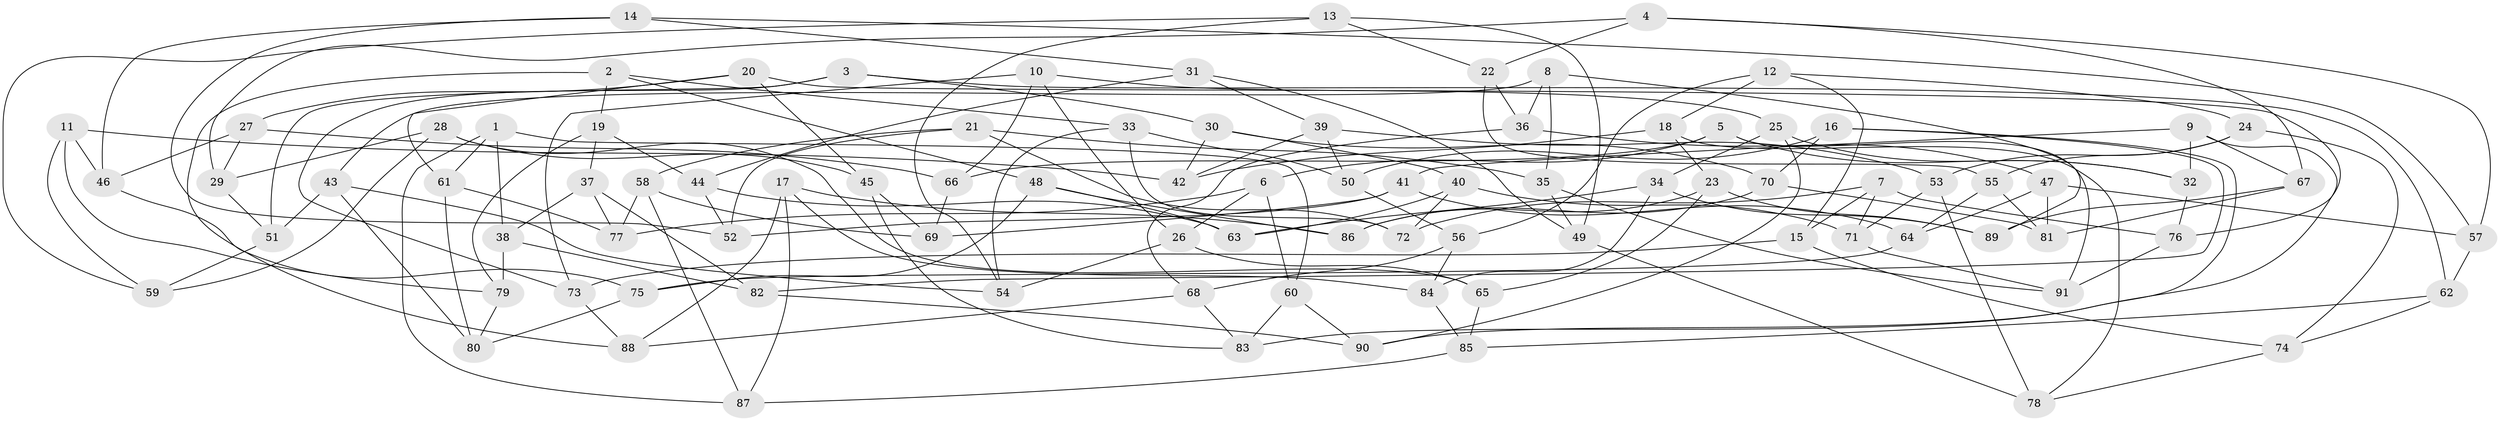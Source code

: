 // coarse degree distribution, {6: 0.5818181818181818, 5: 0.05454545454545454, 4: 0.34545454545454546, 3: 0.01818181818181818}
// Generated by graph-tools (version 1.1) at 2025/42/03/06/25 10:42:18]
// undirected, 91 vertices, 182 edges
graph export_dot {
graph [start="1"]
  node [color=gray90,style=filled];
  1;
  2;
  3;
  4;
  5;
  6;
  7;
  8;
  9;
  10;
  11;
  12;
  13;
  14;
  15;
  16;
  17;
  18;
  19;
  20;
  21;
  22;
  23;
  24;
  25;
  26;
  27;
  28;
  29;
  30;
  31;
  32;
  33;
  34;
  35;
  36;
  37;
  38;
  39;
  40;
  41;
  42;
  43;
  44;
  45;
  46;
  47;
  48;
  49;
  50;
  51;
  52;
  53;
  54;
  55;
  56;
  57;
  58;
  59;
  60;
  61;
  62;
  63;
  64;
  65;
  66;
  67;
  68;
  69;
  70;
  71;
  72;
  73;
  74;
  75;
  76;
  77;
  78;
  79;
  80;
  81;
  82;
  83;
  84;
  85;
  86;
  87;
  88;
  89;
  90;
  91;
  1 -- 38;
  1 -- 61;
  1 -- 60;
  1 -- 87;
  2 -- 33;
  2 -- 48;
  2 -- 19;
  2 -- 88;
  3 -- 30;
  3 -- 73;
  3 -- 62;
  3 -- 51;
  4 -- 67;
  4 -- 57;
  4 -- 22;
  4 -- 29;
  5 -- 91;
  5 -- 32;
  5 -- 6;
  5 -- 66;
  6 -- 26;
  6 -- 77;
  6 -- 60;
  7 -- 76;
  7 -- 72;
  7 -- 71;
  7 -- 15;
  8 -- 36;
  8 -- 35;
  8 -- 89;
  8 -- 43;
  9 -- 83;
  9 -- 67;
  9 -- 32;
  9 -- 41;
  10 -- 25;
  10 -- 26;
  10 -- 73;
  10 -- 66;
  11 -- 79;
  11 -- 46;
  11 -- 59;
  11 -- 42;
  12 -- 24;
  12 -- 18;
  12 -- 56;
  12 -- 15;
  13 -- 54;
  13 -- 22;
  13 -- 49;
  13 -- 59;
  14 -- 31;
  14 -- 46;
  14 -- 57;
  14 -- 52;
  15 -- 73;
  15 -- 74;
  16 -- 70;
  16 -- 50;
  16 -- 90;
  16 -- 82;
  17 -- 86;
  17 -- 87;
  17 -- 84;
  17 -- 88;
  18 -- 78;
  18 -- 42;
  18 -- 23;
  19 -- 37;
  19 -- 79;
  19 -- 44;
  20 -- 45;
  20 -- 61;
  20 -- 76;
  20 -- 27;
  21 -- 52;
  21 -- 58;
  21 -- 35;
  21 -- 72;
  22 -- 55;
  22 -- 36;
  23 -- 65;
  23 -- 89;
  23 -- 86;
  24 -- 55;
  24 -- 74;
  24 -- 53;
  25 -- 90;
  25 -- 34;
  25 -- 32;
  26 -- 54;
  26 -- 65;
  27 -- 66;
  27 -- 46;
  27 -- 29;
  28 -- 65;
  28 -- 45;
  28 -- 59;
  28 -- 29;
  29 -- 51;
  30 -- 40;
  30 -- 70;
  30 -- 42;
  31 -- 44;
  31 -- 49;
  31 -- 39;
  32 -- 76;
  33 -- 72;
  33 -- 54;
  33 -- 50;
  34 -- 84;
  34 -- 63;
  34 -- 89;
  35 -- 91;
  35 -- 49;
  36 -- 68;
  36 -- 47;
  37 -- 77;
  37 -- 38;
  37 -- 82;
  38 -- 79;
  38 -- 82;
  39 -- 42;
  39 -- 50;
  39 -- 53;
  40 -- 71;
  40 -- 72;
  40 -- 63;
  41 -- 64;
  41 -- 69;
  41 -- 52;
  43 -- 80;
  43 -- 51;
  43 -- 54;
  44 -- 63;
  44 -- 52;
  45 -- 69;
  45 -- 83;
  46 -- 75;
  47 -- 64;
  47 -- 81;
  47 -- 57;
  48 -- 63;
  48 -- 86;
  48 -- 75;
  49 -- 78;
  50 -- 56;
  51 -- 59;
  53 -- 71;
  53 -- 78;
  55 -- 64;
  55 -- 81;
  56 -- 84;
  56 -- 68;
  57 -- 62;
  58 -- 69;
  58 -- 87;
  58 -- 77;
  60 -- 83;
  60 -- 90;
  61 -- 80;
  61 -- 77;
  62 -- 85;
  62 -- 74;
  64 -- 75;
  65 -- 85;
  66 -- 69;
  67 -- 89;
  67 -- 81;
  68 -- 88;
  68 -- 83;
  70 -- 81;
  70 -- 86;
  71 -- 91;
  73 -- 88;
  74 -- 78;
  75 -- 80;
  76 -- 91;
  79 -- 80;
  82 -- 90;
  84 -- 85;
  85 -- 87;
}
